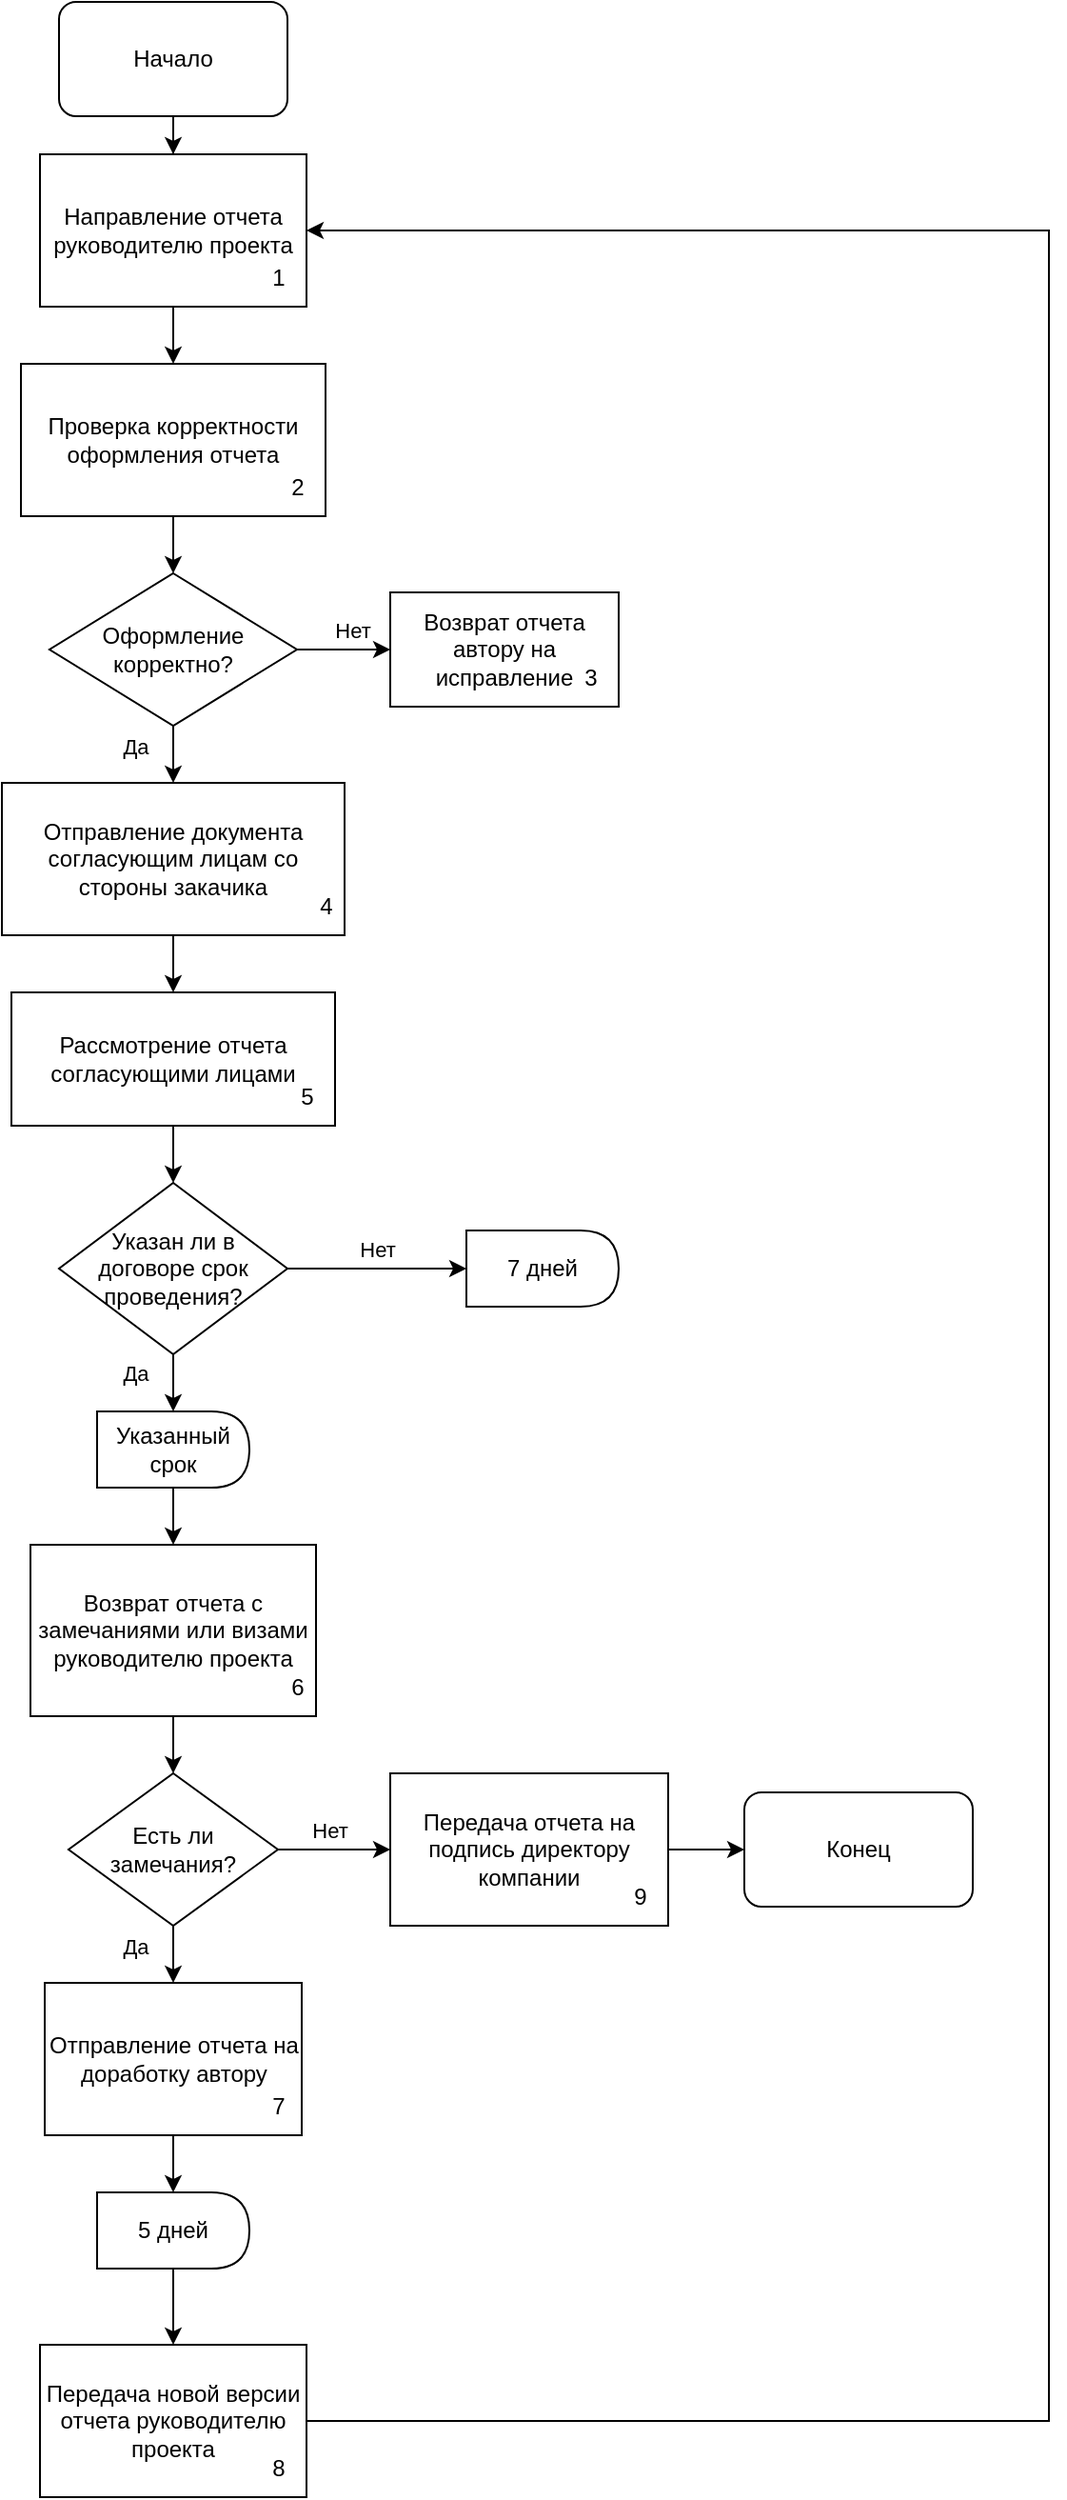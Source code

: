 <mxfile version="25.0.3">
  <diagram name="Страница — 1" id="zsPdaxANe6N1kL_dzAO2">
    <mxGraphModel dx="1050" dy="567" grid="1" gridSize="10" guides="1" tooltips="1" connect="1" arrows="1" fold="1" page="1" pageScale="1" pageWidth="827" pageHeight="1169" math="0" shadow="0">
      <root>
        <mxCell id="0" />
        <mxCell id="1" parent="0" />
        <mxCell id="Mf6BiHRRTkYZXPcdraCz-20" style="edgeStyle=orthogonalEdgeStyle;rounded=0;orthogonalLoop=1;jettySize=auto;html=1;" edge="1" parent="1" source="Mf6BiHRRTkYZXPcdraCz-1" target="Mf6BiHRRTkYZXPcdraCz-2">
          <mxGeometry relative="1" as="geometry" />
        </mxCell>
        <mxCell id="Mf6BiHRRTkYZXPcdraCz-1" value="Начало" style="rounded=1;whiteSpace=wrap;html=1;" vertex="1" parent="1">
          <mxGeometry x="200" width="120" height="60" as="geometry" />
        </mxCell>
        <mxCell id="Mf6BiHRRTkYZXPcdraCz-21" style="edgeStyle=orthogonalEdgeStyle;rounded=0;orthogonalLoop=1;jettySize=auto;html=1;" edge="1" parent="1" source="Mf6BiHRRTkYZXPcdraCz-2" target="Mf6BiHRRTkYZXPcdraCz-3">
          <mxGeometry relative="1" as="geometry" />
        </mxCell>
        <mxCell id="Mf6BiHRRTkYZXPcdraCz-2" value="Направление отчета руководителю проекта" style="rounded=0;whiteSpace=wrap;html=1;" vertex="1" parent="1">
          <mxGeometry x="190" y="80" width="140" height="80" as="geometry" />
        </mxCell>
        <mxCell id="Mf6BiHRRTkYZXPcdraCz-22" style="edgeStyle=orthogonalEdgeStyle;rounded=0;orthogonalLoop=1;jettySize=auto;html=1;" edge="1" parent="1" source="Mf6BiHRRTkYZXPcdraCz-3" target="Mf6BiHRRTkYZXPcdraCz-4">
          <mxGeometry relative="1" as="geometry" />
        </mxCell>
        <mxCell id="Mf6BiHRRTkYZXPcdraCz-3" value="Проверка корректности оформления отчета" style="rounded=0;whiteSpace=wrap;html=1;" vertex="1" parent="1">
          <mxGeometry x="180" y="190" width="160" height="80" as="geometry" />
        </mxCell>
        <mxCell id="Mf6BiHRRTkYZXPcdraCz-23" style="edgeStyle=orthogonalEdgeStyle;rounded=0;orthogonalLoop=1;jettySize=auto;html=1;entryX=0;entryY=0.5;entryDx=0;entryDy=0;" edge="1" parent="1" source="Mf6BiHRRTkYZXPcdraCz-4" target="Mf6BiHRRTkYZXPcdraCz-5">
          <mxGeometry relative="1" as="geometry" />
        </mxCell>
        <mxCell id="Mf6BiHRRTkYZXPcdraCz-24" value="Нет" style="edgeLabel;html=1;align=center;verticalAlign=middle;resizable=0;points=[];" vertex="1" connectable="0" parent="Mf6BiHRRTkYZXPcdraCz-23">
          <mxGeometry x="0.193" relative="1" as="geometry">
            <mxPoint y="-10" as="offset" />
          </mxGeometry>
        </mxCell>
        <mxCell id="Mf6BiHRRTkYZXPcdraCz-25" style="edgeStyle=orthogonalEdgeStyle;rounded=0;orthogonalLoop=1;jettySize=auto;html=1;" edge="1" parent="1" source="Mf6BiHRRTkYZXPcdraCz-4" target="Mf6BiHRRTkYZXPcdraCz-6">
          <mxGeometry relative="1" as="geometry" />
        </mxCell>
        <mxCell id="Mf6BiHRRTkYZXPcdraCz-26" value="Да" style="edgeLabel;html=1;align=center;verticalAlign=middle;resizable=0;points=[];" vertex="1" connectable="0" parent="Mf6BiHRRTkYZXPcdraCz-25">
          <mxGeometry x="-0.23" y="-1" relative="1" as="geometry">
            <mxPoint x="-19" y="-9" as="offset" />
          </mxGeometry>
        </mxCell>
        <mxCell id="Mf6BiHRRTkYZXPcdraCz-4" value="Оформление корректно?" style="rhombus;whiteSpace=wrap;html=1;" vertex="1" parent="1">
          <mxGeometry x="195" y="300" width="130" height="80" as="geometry" />
        </mxCell>
        <mxCell id="Mf6BiHRRTkYZXPcdraCz-5" value="Возврат отчета автору на исправление" style="rounded=0;whiteSpace=wrap;html=1;" vertex="1" parent="1">
          <mxGeometry x="374" y="310" width="120" height="60" as="geometry" />
        </mxCell>
        <mxCell id="Mf6BiHRRTkYZXPcdraCz-27" style="edgeStyle=orthogonalEdgeStyle;rounded=0;orthogonalLoop=1;jettySize=auto;html=1;" edge="1" parent="1" source="Mf6BiHRRTkYZXPcdraCz-6" target="Mf6BiHRRTkYZXPcdraCz-8">
          <mxGeometry relative="1" as="geometry" />
        </mxCell>
        <mxCell id="Mf6BiHRRTkYZXPcdraCz-6" value="Отправление документа согласующим лицам со стороны закачика" style="rounded=0;whiteSpace=wrap;html=1;" vertex="1" parent="1">
          <mxGeometry x="170" y="410" width="180" height="80" as="geometry" />
        </mxCell>
        <mxCell id="Mf6BiHRRTkYZXPcdraCz-28" style="edgeStyle=orthogonalEdgeStyle;rounded=0;orthogonalLoop=1;jettySize=auto;html=1;" edge="1" parent="1" source="Mf6BiHRRTkYZXPcdraCz-8" target="Mf6BiHRRTkYZXPcdraCz-9">
          <mxGeometry relative="1" as="geometry" />
        </mxCell>
        <mxCell id="Mf6BiHRRTkYZXPcdraCz-8" value="Рассмотрение отчета согласующими лицами" style="rounded=0;whiteSpace=wrap;html=1;" vertex="1" parent="1">
          <mxGeometry x="175" y="520" width="170" height="70" as="geometry" />
        </mxCell>
        <mxCell id="Mf6BiHRRTkYZXPcdraCz-29" style="edgeStyle=orthogonalEdgeStyle;rounded=0;orthogonalLoop=1;jettySize=auto;html=1;entryX=0;entryY=0.5;entryDx=0;entryDy=0;" edge="1" parent="1" source="Mf6BiHRRTkYZXPcdraCz-9" target="Mf6BiHRRTkYZXPcdraCz-10">
          <mxGeometry relative="1" as="geometry" />
        </mxCell>
        <mxCell id="Mf6BiHRRTkYZXPcdraCz-30" value="Нет" style="edgeLabel;html=1;align=center;verticalAlign=middle;resizable=0;points=[];" vertex="1" connectable="0" parent="Mf6BiHRRTkYZXPcdraCz-29">
          <mxGeometry x="-0.005" relative="1" as="geometry">
            <mxPoint y="-10" as="offset" />
          </mxGeometry>
        </mxCell>
        <mxCell id="Mf6BiHRRTkYZXPcdraCz-31" style="edgeStyle=orthogonalEdgeStyle;rounded=0;orthogonalLoop=1;jettySize=auto;html=1;entryX=0.5;entryY=0;entryDx=0;entryDy=0;" edge="1" parent="1" source="Mf6BiHRRTkYZXPcdraCz-9" target="Mf6BiHRRTkYZXPcdraCz-11">
          <mxGeometry relative="1" as="geometry" />
        </mxCell>
        <mxCell id="Mf6BiHRRTkYZXPcdraCz-32" value="Да" style="edgeLabel;html=1;align=center;verticalAlign=middle;resizable=0;points=[];" vertex="1" connectable="0" parent="Mf6BiHRRTkYZXPcdraCz-31">
          <mxGeometry x="-0.33" y="1" relative="1" as="geometry">
            <mxPoint x="-21" y="-7" as="offset" />
          </mxGeometry>
        </mxCell>
        <mxCell id="Mf6BiHRRTkYZXPcdraCz-9" value="Указан ли в договоре срок проведения?" style="rhombus;whiteSpace=wrap;html=1;" vertex="1" parent="1">
          <mxGeometry x="200" y="620" width="120" height="90" as="geometry" />
        </mxCell>
        <mxCell id="Mf6BiHRRTkYZXPcdraCz-10" value="7 дней" style="shape=delay;whiteSpace=wrap;html=1;" vertex="1" parent="1">
          <mxGeometry x="414" y="645" width="80" height="40" as="geometry" />
        </mxCell>
        <mxCell id="Mf6BiHRRTkYZXPcdraCz-33" style="edgeStyle=orthogonalEdgeStyle;rounded=0;orthogonalLoop=1;jettySize=auto;html=1;" edge="1" parent="1" source="Mf6BiHRRTkYZXPcdraCz-11" target="Mf6BiHRRTkYZXPcdraCz-12">
          <mxGeometry relative="1" as="geometry" />
        </mxCell>
        <mxCell id="Mf6BiHRRTkYZXPcdraCz-11" value="Указанный срок" style="shape=delay;whiteSpace=wrap;html=1;" vertex="1" parent="1">
          <mxGeometry x="220" y="740" width="80" height="40" as="geometry" />
        </mxCell>
        <mxCell id="Mf6BiHRRTkYZXPcdraCz-43" style="edgeStyle=orthogonalEdgeStyle;rounded=0;orthogonalLoop=1;jettySize=auto;html=1;" edge="1" parent="1" source="Mf6BiHRRTkYZXPcdraCz-12" target="Mf6BiHRRTkYZXPcdraCz-13">
          <mxGeometry relative="1" as="geometry" />
        </mxCell>
        <mxCell id="Mf6BiHRRTkYZXPcdraCz-12" value="Возврат отчета с замечаниями или визами руководителю проекта" style="rounded=0;whiteSpace=wrap;html=1;" vertex="1" parent="1">
          <mxGeometry x="185" y="810" width="150" height="90" as="geometry" />
        </mxCell>
        <mxCell id="Mf6BiHRRTkYZXPcdraCz-34" style="edgeStyle=orthogonalEdgeStyle;rounded=0;orthogonalLoop=1;jettySize=auto;html=1;entryX=0;entryY=0.5;entryDx=0;entryDy=0;" edge="1" parent="1" source="Mf6BiHRRTkYZXPcdraCz-13" target="Mf6BiHRRTkYZXPcdraCz-14">
          <mxGeometry relative="1" as="geometry" />
        </mxCell>
        <mxCell id="Mf6BiHRRTkYZXPcdraCz-35" value="Нет" style="edgeLabel;html=1;align=center;verticalAlign=middle;resizable=0;points=[];" vertex="1" connectable="0" parent="Mf6BiHRRTkYZXPcdraCz-34">
          <mxGeometry x="0.011" y="2" relative="1" as="geometry">
            <mxPoint x="-3" y="-8" as="offset" />
          </mxGeometry>
        </mxCell>
        <mxCell id="Mf6BiHRRTkYZXPcdraCz-36" style="edgeStyle=orthogonalEdgeStyle;rounded=0;orthogonalLoop=1;jettySize=auto;html=1;" edge="1" parent="1" source="Mf6BiHRRTkYZXPcdraCz-13" target="Mf6BiHRRTkYZXPcdraCz-16">
          <mxGeometry relative="1" as="geometry" />
        </mxCell>
        <mxCell id="Mf6BiHRRTkYZXPcdraCz-37" value="Да" style="edgeLabel;html=1;align=center;verticalAlign=middle;resizable=0;points=[];" vertex="1" connectable="0" parent="Mf6BiHRRTkYZXPcdraCz-36">
          <mxGeometry x="0.216" relative="1" as="geometry">
            <mxPoint x="-20" as="offset" />
          </mxGeometry>
        </mxCell>
        <mxCell id="Mf6BiHRRTkYZXPcdraCz-13" value="Есть ли замечания?" style="rhombus;whiteSpace=wrap;html=1;" vertex="1" parent="1">
          <mxGeometry x="205" y="930" width="110" height="80" as="geometry" />
        </mxCell>
        <mxCell id="Mf6BiHRRTkYZXPcdraCz-44" style="edgeStyle=orthogonalEdgeStyle;rounded=0;orthogonalLoop=1;jettySize=auto;html=1;" edge="1" parent="1" source="Mf6BiHRRTkYZXPcdraCz-14" target="Mf6BiHRRTkYZXPcdraCz-15">
          <mxGeometry relative="1" as="geometry" />
        </mxCell>
        <mxCell id="Mf6BiHRRTkYZXPcdraCz-14" value="Передача отчета на подпись директору компании" style="rounded=0;whiteSpace=wrap;html=1;" vertex="1" parent="1">
          <mxGeometry x="374" y="930" width="146" height="80" as="geometry" />
        </mxCell>
        <mxCell id="Mf6BiHRRTkYZXPcdraCz-15" value="Конец" style="rounded=1;whiteSpace=wrap;html=1;" vertex="1" parent="1">
          <mxGeometry x="560" y="940" width="120" height="60" as="geometry" />
        </mxCell>
        <mxCell id="Mf6BiHRRTkYZXPcdraCz-39" style="edgeStyle=orthogonalEdgeStyle;rounded=0;orthogonalLoop=1;jettySize=auto;html=1;" edge="1" parent="1" source="Mf6BiHRRTkYZXPcdraCz-16" target="Mf6BiHRRTkYZXPcdraCz-17">
          <mxGeometry relative="1" as="geometry" />
        </mxCell>
        <mxCell id="Mf6BiHRRTkYZXPcdraCz-16" value="Отправление отчета на доработку автору" style="rounded=0;whiteSpace=wrap;html=1;" vertex="1" parent="1">
          <mxGeometry x="192.5" y="1040" width="135" height="80" as="geometry" />
        </mxCell>
        <mxCell id="Mf6BiHRRTkYZXPcdraCz-40" style="edgeStyle=orthogonalEdgeStyle;rounded=0;orthogonalLoop=1;jettySize=auto;html=1;" edge="1" parent="1" source="Mf6BiHRRTkYZXPcdraCz-17" target="Mf6BiHRRTkYZXPcdraCz-18">
          <mxGeometry relative="1" as="geometry" />
        </mxCell>
        <mxCell id="Mf6BiHRRTkYZXPcdraCz-17" value="5 дней" style="shape=delay;whiteSpace=wrap;html=1;" vertex="1" parent="1">
          <mxGeometry x="220" y="1150" width="80" height="40" as="geometry" />
        </mxCell>
        <mxCell id="Mf6BiHRRTkYZXPcdraCz-45" style="edgeStyle=orthogonalEdgeStyle;rounded=0;orthogonalLoop=1;jettySize=auto;html=1;entryX=1;entryY=0.5;entryDx=0;entryDy=0;" edge="1" parent="1" source="Mf6BiHRRTkYZXPcdraCz-18" target="Mf6BiHRRTkYZXPcdraCz-2">
          <mxGeometry relative="1" as="geometry">
            <Array as="points">
              <mxPoint x="720" y="1270" />
              <mxPoint x="720" y="120" />
            </Array>
          </mxGeometry>
        </mxCell>
        <mxCell id="Mf6BiHRRTkYZXPcdraCz-18" value="Передача новой версии отчета руководителю проекта" style="rounded=0;whiteSpace=wrap;html=1;" vertex="1" parent="1">
          <mxGeometry x="190" y="1230" width="140" height="80" as="geometry" />
        </mxCell>
        <mxCell id="Mf6BiHRRTkYZXPcdraCz-41" value="1" style="text;html=1;align=center;verticalAlign=middle;resizable=0;points=[];autosize=1;strokeColor=none;fillColor=none;" vertex="1" parent="1">
          <mxGeometry x="300" y="130" width="30" height="30" as="geometry" />
        </mxCell>
        <mxCell id="Mf6BiHRRTkYZXPcdraCz-42" value="2" style="text;html=1;align=center;verticalAlign=middle;resizable=0;points=[];autosize=1;strokeColor=none;fillColor=none;" vertex="1" parent="1">
          <mxGeometry x="310" y="240" width="30" height="30" as="geometry" />
        </mxCell>
        <mxCell id="Mf6BiHRRTkYZXPcdraCz-46" value="3" style="text;html=1;align=center;verticalAlign=middle;resizable=0;points=[];autosize=1;strokeColor=none;fillColor=none;" vertex="1" parent="1">
          <mxGeometry x="464" y="340" width="30" height="30" as="geometry" />
        </mxCell>
        <mxCell id="Mf6BiHRRTkYZXPcdraCz-47" value="4" style="text;html=1;align=center;verticalAlign=middle;resizable=0;points=[];autosize=1;strokeColor=none;fillColor=none;" vertex="1" parent="1">
          <mxGeometry x="325" y="460" width="30" height="30" as="geometry" />
        </mxCell>
        <mxCell id="Mf6BiHRRTkYZXPcdraCz-48" value="5" style="text;html=1;align=center;verticalAlign=middle;resizable=0;points=[];autosize=1;strokeColor=none;fillColor=none;" vertex="1" parent="1">
          <mxGeometry x="315" y="560" width="30" height="30" as="geometry" />
        </mxCell>
        <mxCell id="Mf6BiHRRTkYZXPcdraCz-49" value="6" style="text;html=1;align=center;verticalAlign=middle;resizable=0;points=[];autosize=1;strokeColor=none;fillColor=none;" vertex="1" parent="1">
          <mxGeometry x="310" y="870" width="30" height="30" as="geometry" />
        </mxCell>
        <mxCell id="Mf6BiHRRTkYZXPcdraCz-50" value="7" style="text;html=1;align=center;verticalAlign=middle;resizable=0;points=[];autosize=1;strokeColor=none;fillColor=none;" vertex="1" parent="1">
          <mxGeometry x="300" y="1090" width="30" height="30" as="geometry" />
        </mxCell>
        <mxCell id="Mf6BiHRRTkYZXPcdraCz-51" value="8" style="text;html=1;align=center;verticalAlign=middle;resizable=0;points=[];autosize=1;strokeColor=none;fillColor=none;" vertex="1" parent="1">
          <mxGeometry x="300" y="1280" width="30" height="30" as="geometry" />
        </mxCell>
        <mxCell id="Mf6BiHRRTkYZXPcdraCz-52" value="9" style="text;html=1;align=center;verticalAlign=middle;resizable=0;points=[];autosize=1;strokeColor=none;fillColor=none;" vertex="1" parent="1">
          <mxGeometry x="490" y="980" width="30" height="30" as="geometry" />
        </mxCell>
      </root>
    </mxGraphModel>
  </diagram>
</mxfile>
